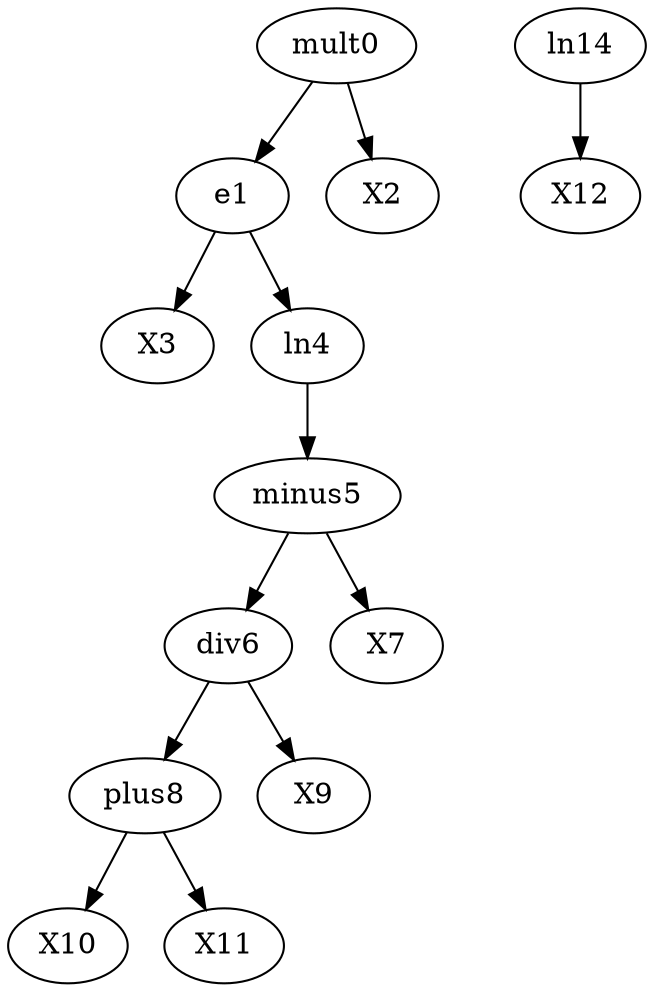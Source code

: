 digraph T {
	mult0 -> e1;
	mult0 -> X2;
	e1 -> X3;
	e1 -> ln4;
	ln4 -> minus5;
	minus5 -> div6;
	minus5 -> X7;
	div6 -> plus8;
	div6 -> X9;
	plus8 -> X10;
	plus8 -> X11;
	ln14 -> X12;
}
